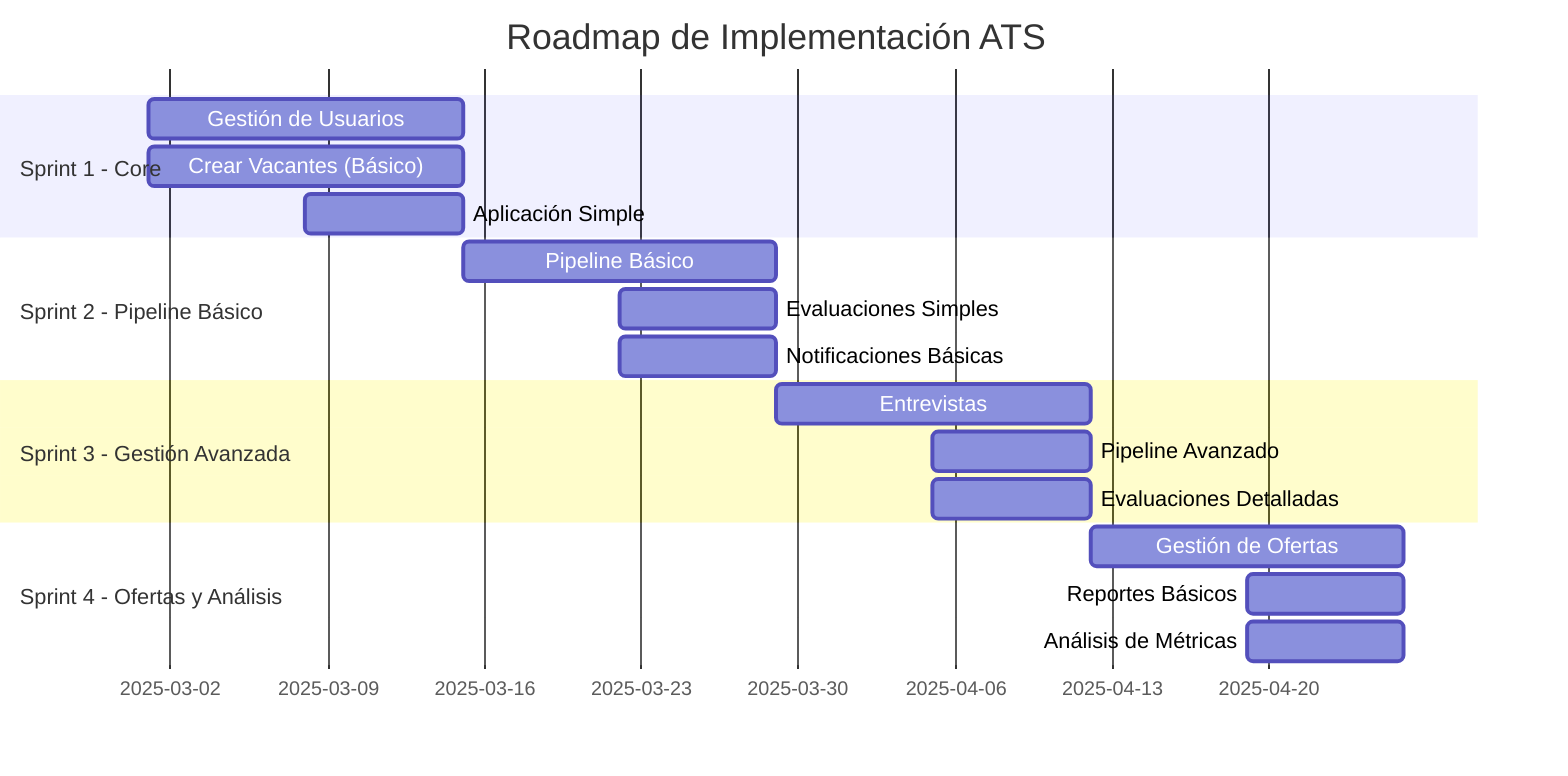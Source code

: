 gantt
    title Roadmap de Implementación ATS
    dateFormat  YYYY-MM-DD
    section Sprint 1 - Core
    Gestión de Usuarios           :2025-03-01, 14d
    Crear Vacantes (Básico)       :2025-03-01, 14d
    Aplicación Simple             :2025-03-08, 7d

    section Sprint 2 - Pipeline Básico
    Pipeline Básico               :2025-03-15, 14d
    Evaluaciones Simples          :2025-03-22, 7d
    Notificaciones Básicas        :2025-03-22, 7d

    section Sprint 3 - Gestión Avanzada
    Entrevistas                   :2025-03-29, 14d
    Pipeline Avanzado             :2025-04-05, 7d
    Evaluaciones Detalladas       :2025-04-05, 7d

    section Sprint 4 - Ofertas y Análisis
    Gestión de Ofertas            :2025-04-12, 14d
    Reportes Básicos              :2025-04-19, 7d
    Análisis de Métricas          :2025-04-19, 7d